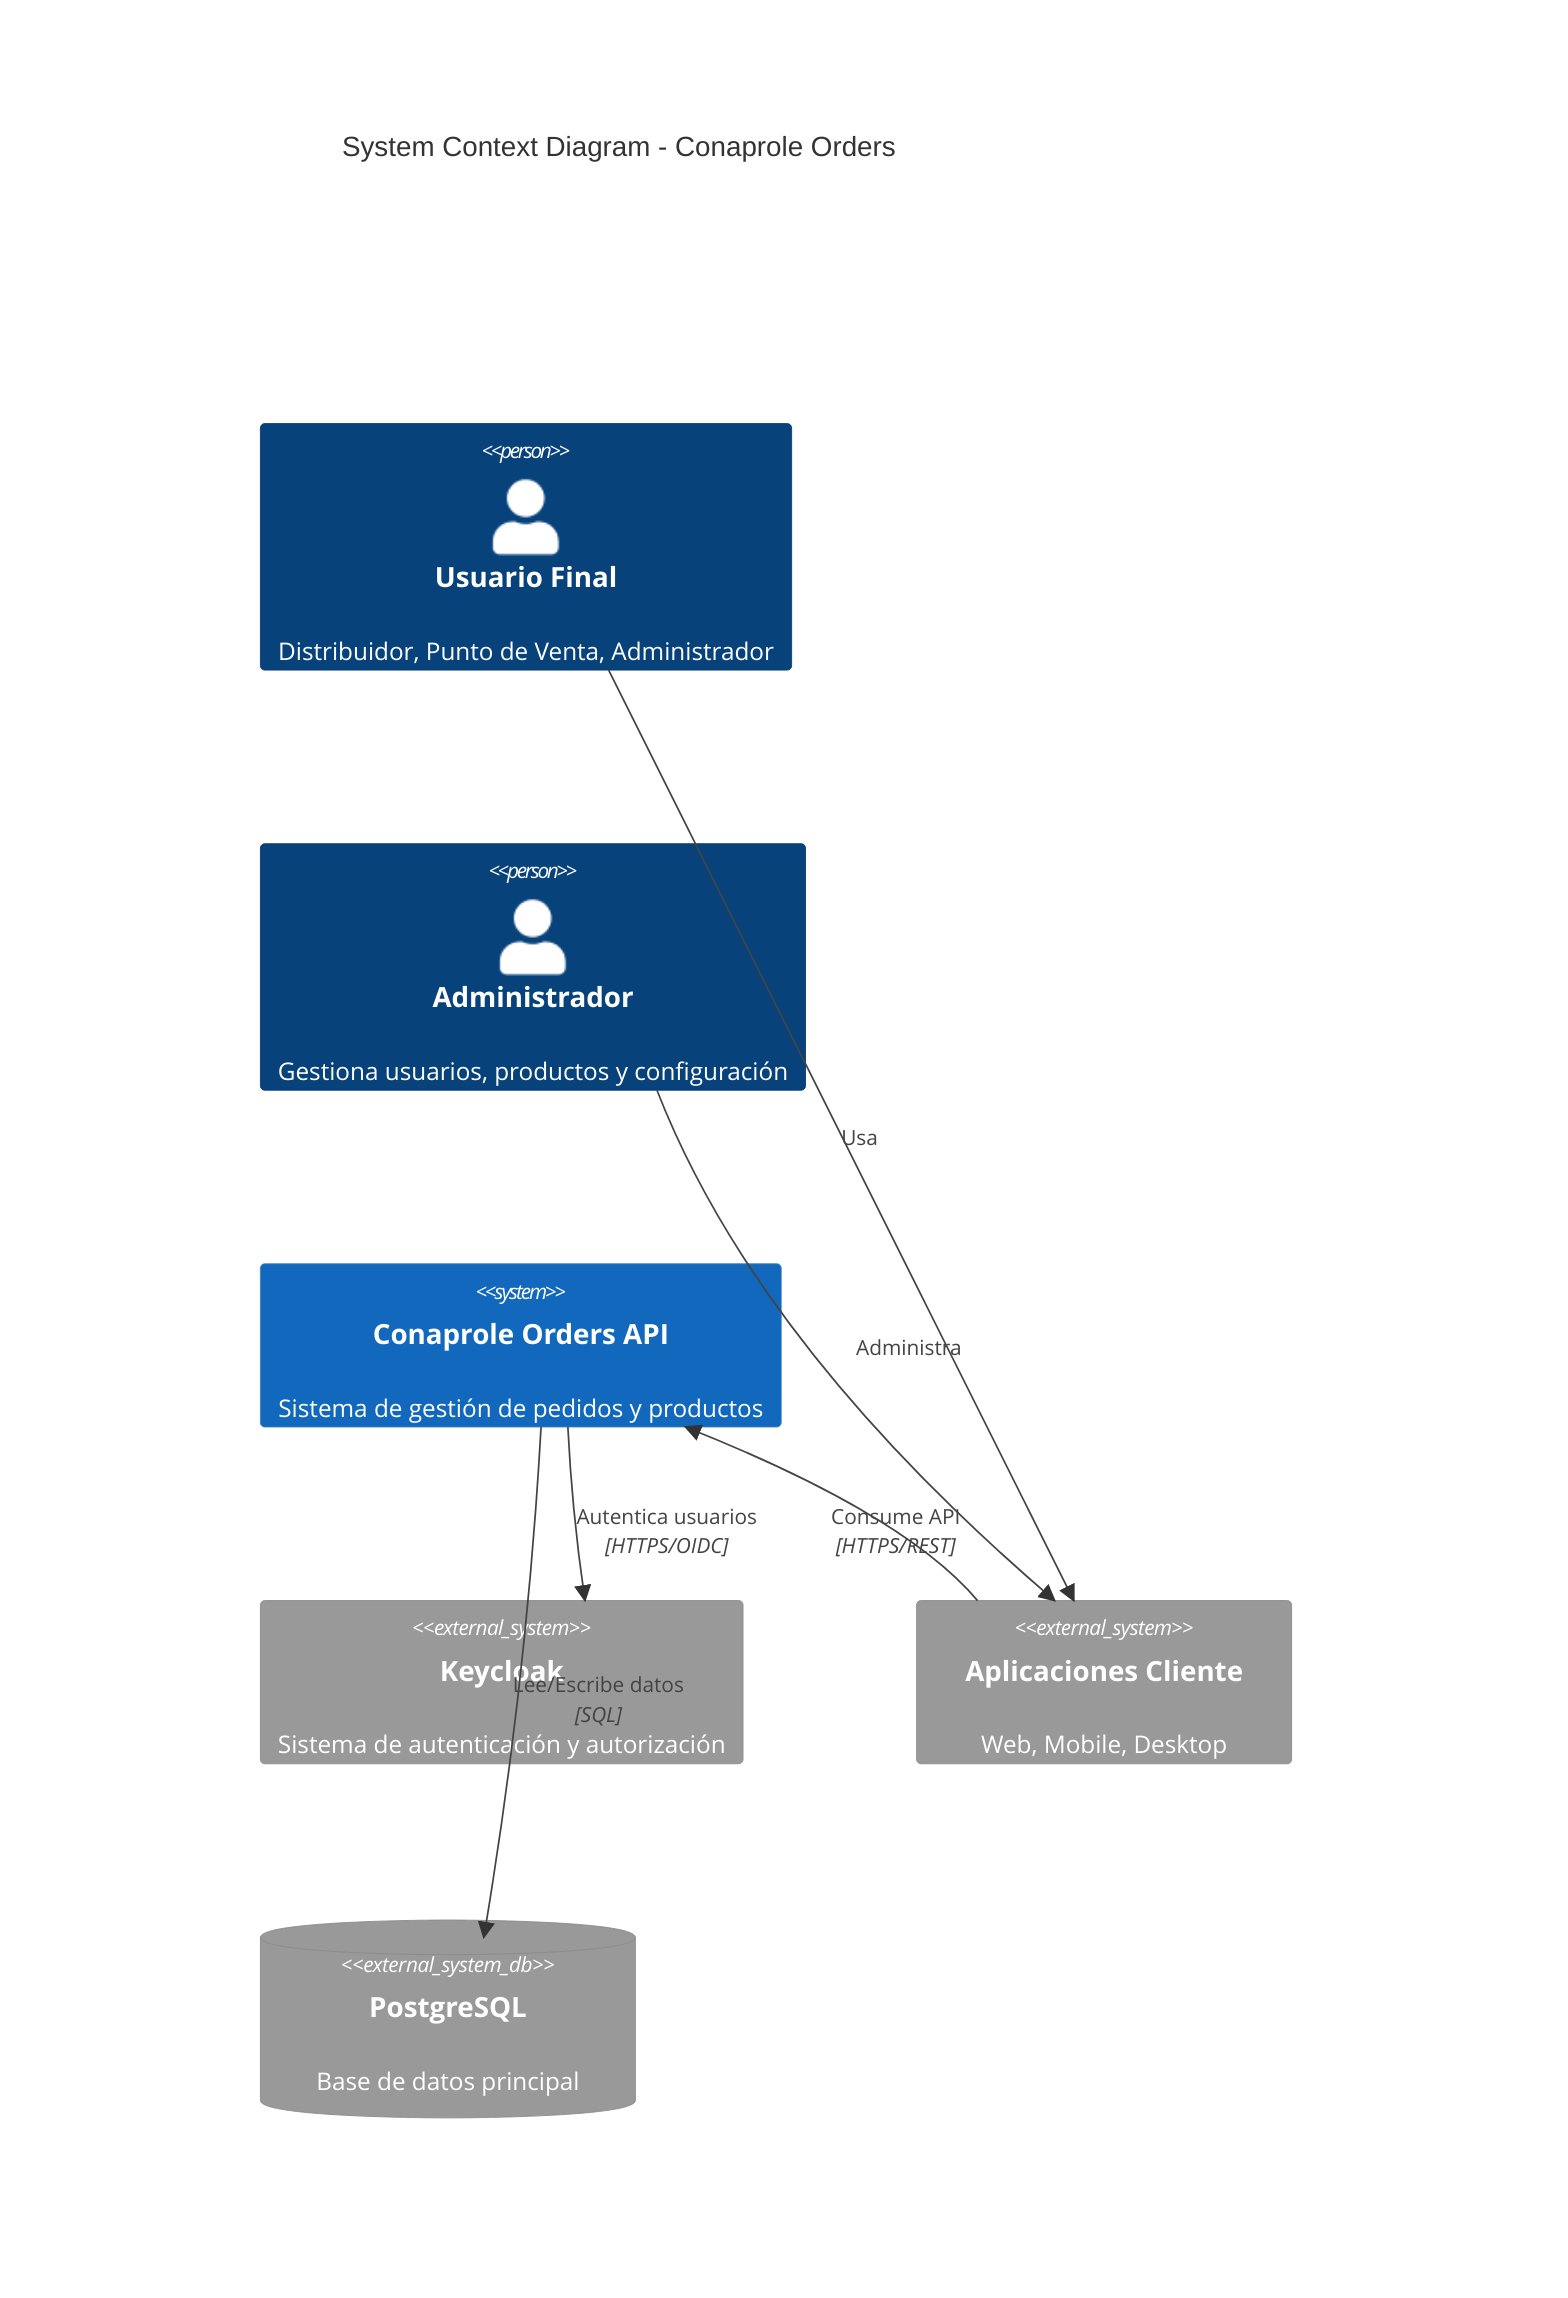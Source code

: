 C4Context
    title System Context Diagram - Conaprole Orders

    Person(user, "Usuario Final", "Distribuidor, Punto de Venta, Administrador")
    Person(admin, "Administrador", "Gestiona usuarios, productos y configuración")
    
    System(orders_api, "Conaprole Orders API", "Sistema de gestión de pedidos y productos")
    
    System_Ext(keycloak, "Keycloak", "Sistema de autenticación y autorización")
    System_Ext(client_apps, "Aplicaciones Cliente", "Web, Mobile, Desktop")
    SystemDb_Ext(postgresql, "PostgreSQL", "Base de datos principal")
    
    Rel(user, client_apps, "Usa")
    Rel(admin, client_apps, "Administra")
    Rel(client_apps, orders_api, "Consume API", "HTTPS/REST")
    Rel(orders_api, keycloak, "Autentica usuarios", "HTTPS/OIDC")
    Rel(orders_api, postgresql, "Lee/Escribe datos", "SQL")
    
    UpdateLayoutConfig($c4ShapeInRow="3", $c4BoundaryInRow="2")